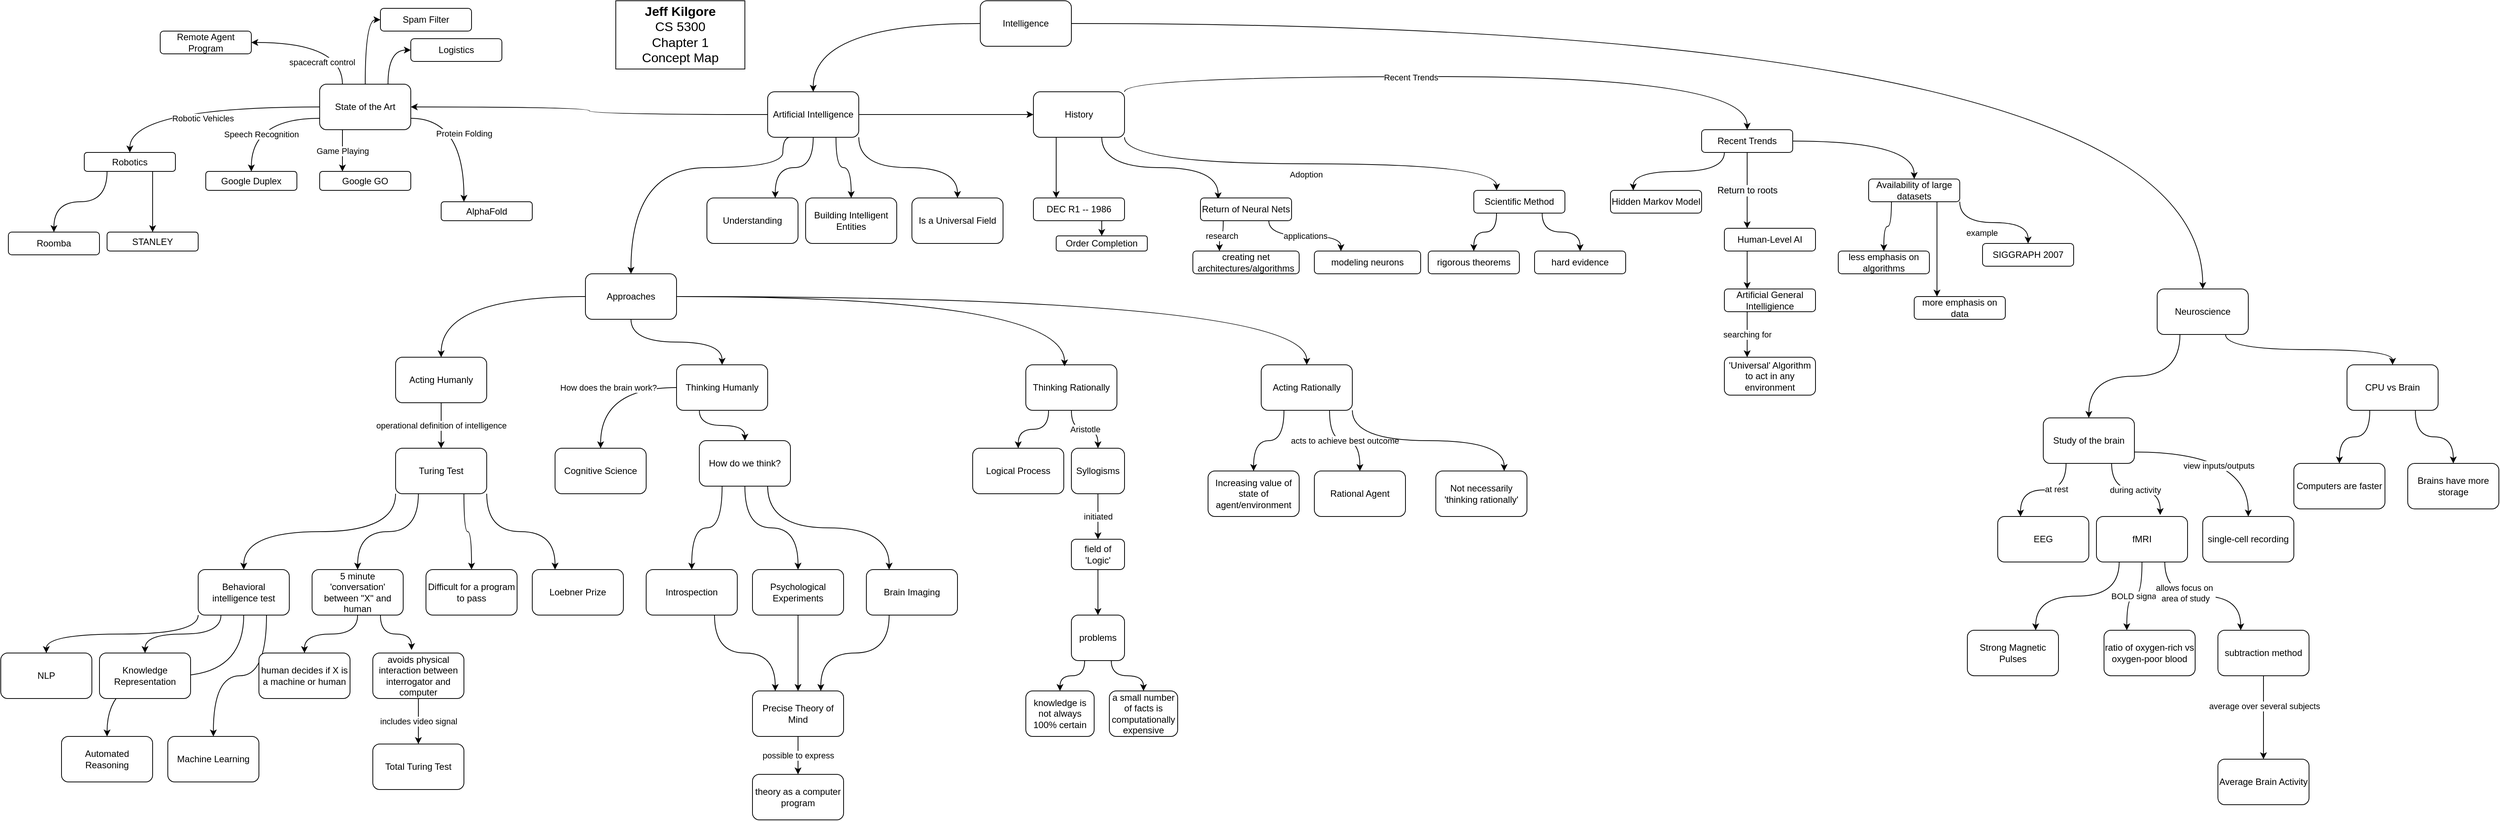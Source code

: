 <mxfile version="14.2.7" type="github">
  <diagram id="tKuWj6LFUMwr7dEklEo5" name="Page-1">
    <mxGraphModel dx="2844" dy="1524" grid="1" gridSize="10" guides="1" tooltips="1" connect="1" arrows="1" fold="1" page="1" pageScale="1" pageWidth="3400" pageHeight="1400" math="0" shadow="0">
      <root>
        <mxCell id="0" />
        <mxCell id="1" parent="0" />
        <mxCell id="IfxhD3wFMC27ophKaNrH-109" style="edgeStyle=orthogonalEdgeStyle;curved=1;rounded=0;orthogonalLoop=1;jettySize=auto;html=1;entryX=0.5;entryY=0;entryDx=0;entryDy=0;" parent="1" source="IfxhD3wFMC27ophKaNrH-1" target="IfxhD3wFMC27ophKaNrH-3" edge="1">
          <mxGeometry relative="1" as="geometry" />
        </mxCell>
        <mxCell id="IfxhD3wFMC27ophKaNrH-1" value="Intelligence" style="rounded=1;whiteSpace=wrap;html=1;" parent="1" vertex="1">
          <mxGeometry x="1300" y="20" width="120" height="60" as="geometry" />
        </mxCell>
        <mxCell id="IfxhD3wFMC27ophKaNrH-104" style="edgeStyle=orthogonalEdgeStyle;curved=1;rounded=0;orthogonalLoop=1;jettySize=auto;html=1;entryX=0.5;entryY=0;entryDx=0;entryDy=0;exitX=0.25;exitY=1;exitDx=0;exitDy=0;" parent="1" source="IfxhD3wFMC27ophKaNrH-3" target="IfxhD3wFMC27ophKaNrH-18" edge="1">
          <mxGeometry relative="1" as="geometry">
            <Array as="points">
              <mxPoint x="1040" y="240" />
              <mxPoint x="840" y="240" />
            </Array>
          </mxGeometry>
        </mxCell>
        <mxCell id="IfxhD3wFMC27ophKaNrH-105" style="edgeStyle=orthogonalEdgeStyle;curved=1;rounded=0;orthogonalLoop=1;jettySize=auto;html=1;exitX=0.5;exitY=1;exitDx=0;exitDy=0;entryX=0.75;entryY=0;entryDx=0;entryDy=0;" parent="1" source="IfxhD3wFMC27ophKaNrH-3" target="IfxhD3wFMC27ophKaNrH-4" edge="1">
          <mxGeometry relative="1" as="geometry">
            <mxPoint x="960" y="280" as="targetPoint" />
          </mxGeometry>
        </mxCell>
        <mxCell id="IfxhD3wFMC27ophKaNrH-106" style="edgeStyle=orthogonalEdgeStyle;curved=1;rounded=0;orthogonalLoop=1;jettySize=auto;html=1;exitX=0.75;exitY=1;exitDx=0;exitDy=0;" parent="1" source="IfxhD3wFMC27ophKaNrH-3" target="IfxhD3wFMC27ophKaNrH-5" edge="1">
          <mxGeometry relative="1" as="geometry" />
        </mxCell>
        <mxCell id="IfxhD3wFMC27ophKaNrH-107" style="edgeStyle=orthogonalEdgeStyle;curved=1;rounded=0;orthogonalLoop=1;jettySize=auto;html=1;exitX=1;exitY=1;exitDx=0;exitDy=0;entryX=0.5;entryY=0;entryDx=0;entryDy=0;" parent="1" source="IfxhD3wFMC27ophKaNrH-3" target="IfxhD3wFMC27ophKaNrH-6" edge="1">
          <mxGeometry relative="1" as="geometry" />
        </mxCell>
        <mxCell id="IfxhD3wFMC27ophKaNrH-111" style="edgeStyle=orthogonalEdgeStyle;curved=1;rounded=0;orthogonalLoop=1;jettySize=auto;html=1;exitX=1;exitY=0.5;exitDx=0;exitDy=0;" parent="1" source="IfxhD3wFMC27ophKaNrH-3" target="IfxhD3wFMC27ophKaNrH-110" edge="1">
          <mxGeometry relative="1" as="geometry" />
        </mxCell>
        <mxCell id="IfxhD3wFMC27ophKaNrH-162" style="edgeStyle=orthogonalEdgeStyle;curved=1;rounded=0;orthogonalLoop=1;jettySize=auto;html=1;exitX=0;exitY=0.5;exitDx=0;exitDy=0;entryX=1;entryY=0.5;entryDx=0;entryDy=0;" parent="1" source="IfxhD3wFMC27ophKaNrH-3" target="IfxhD3wFMC27ophKaNrH-153" edge="1">
          <mxGeometry relative="1" as="geometry" />
        </mxCell>
        <mxCell id="IfxhD3wFMC27ophKaNrH-3" value="Artificial Intelligence" style="rounded=1;whiteSpace=wrap;html=1;" parent="1" vertex="1">
          <mxGeometry x="1020" y="140" width="120" height="60" as="geometry" />
        </mxCell>
        <mxCell id="IfxhD3wFMC27ophKaNrH-108" style="edgeStyle=orthogonalEdgeStyle;curved=1;rounded=0;orthogonalLoop=1;jettySize=auto;html=1;exitX=1;exitY=0.5;exitDx=0;exitDy=0;entryX=0.5;entryY=0;entryDx=0;entryDy=0;" parent="1" source="IfxhD3wFMC27ophKaNrH-1" target="IfxhD3wFMC27ophKaNrH-77" edge="1">
          <mxGeometry relative="1" as="geometry" />
        </mxCell>
        <mxCell id="IfxhD3wFMC27ophKaNrH-4" value="Understanding" style="rounded=1;whiteSpace=wrap;html=1;" parent="1" vertex="1">
          <mxGeometry x="940" y="280" width="120" height="60" as="geometry" />
        </mxCell>
        <mxCell id="IfxhD3wFMC27ophKaNrH-5" value="Building Intelligent Entities" style="rounded=1;whiteSpace=wrap;html=1;" parent="1" vertex="1">
          <mxGeometry x="1070" y="280" width="120" height="60" as="geometry" />
        </mxCell>
        <mxCell id="IfxhD3wFMC27ophKaNrH-6" value="Is a Universal Field" style="rounded=1;whiteSpace=wrap;html=1;" parent="1" vertex="1">
          <mxGeometry x="1210" y="280" width="120" height="60" as="geometry" />
        </mxCell>
        <mxCell id="IfxhD3wFMC27ophKaNrH-27" style="edgeStyle=orthogonalEdgeStyle;rounded=0;orthogonalLoop=1;jettySize=auto;html=1;entryX=0.5;entryY=0;entryDx=0;entryDy=0;curved=1;exitX=0;exitY=1;exitDx=0;exitDy=0;" parent="1" source="IfxhD3wFMC27ophKaNrH-7" target="IfxhD3wFMC27ophKaNrH-26" edge="1">
          <mxGeometry relative="1" as="geometry" />
        </mxCell>
        <mxCell id="IfxhD3wFMC27ophKaNrH-29" style="edgeStyle=orthogonalEdgeStyle;curved=1;rounded=0;orthogonalLoop=1;jettySize=auto;html=1;exitX=0.25;exitY=1;exitDx=0;exitDy=0;entryX=0.5;entryY=0;entryDx=0;entryDy=0;" parent="1" source="IfxhD3wFMC27ophKaNrH-7" target="IfxhD3wFMC27ophKaNrH-28" edge="1">
          <mxGeometry relative="1" as="geometry" />
        </mxCell>
        <mxCell id="IfxhD3wFMC27ophKaNrH-33" style="edgeStyle=orthogonalEdgeStyle;curved=1;rounded=0;orthogonalLoop=1;jettySize=auto;html=1;exitX=0.75;exitY=1;exitDx=0;exitDy=0;" parent="1" source="IfxhD3wFMC27ophKaNrH-7" target="IfxhD3wFMC27ophKaNrH-32" edge="1">
          <mxGeometry relative="1" as="geometry" />
        </mxCell>
        <mxCell id="IfxhD3wFMC27ophKaNrH-35" style="edgeStyle=orthogonalEdgeStyle;curved=1;rounded=0;orthogonalLoop=1;jettySize=auto;html=1;exitX=1;exitY=1;exitDx=0;exitDy=0;entryX=0.25;entryY=0;entryDx=0;entryDy=0;" parent="1" source="IfxhD3wFMC27ophKaNrH-7" target="IfxhD3wFMC27ophKaNrH-34" edge="1">
          <mxGeometry relative="1" as="geometry" />
        </mxCell>
        <mxCell id="IfxhD3wFMC27ophKaNrH-7" value="Turing Test" style="rounded=1;whiteSpace=wrap;html=1;" parent="1" vertex="1">
          <mxGeometry x="530" y="610" width="120" height="60" as="geometry" />
        </mxCell>
        <mxCell id="IfxhD3wFMC27ophKaNrH-9" value="operational definition of intelligence" style="edgeStyle=orthogonalEdgeStyle;rounded=0;orthogonalLoop=1;jettySize=auto;html=1;entryX=0.5;entryY=0;entryDx=0;entryDy=0;curved=1;" parent="1" source="IfxhD3wFMC27ophKaNrH-8" target="IfxhD3wFMC27ophKaNrH-7" edge="1">
          <mxGeometry relative="1" as="geometry" />
        </mxCell>
        <mxCell id="IfxhD3wFMC27ophKaNrH-8" value="Acting Humanly" style="rounded=1;whiteSpace=wrap;html=1;" parent="1" vertex="1">
          <mxGeometry x="530" y="490" width="120" height="60" as="geometry" />
        </mxCell>
        <mxCell id="IfxhD3wFMC27ophKaNrH-12" value="How does the brain work?" style="edgeStyle=orthogonalEdgeStyle;rounded=0;orthogonalLoop=1;jettySize=auto;html=1;curved=1;" parent="1" source="IfxhD3wFMC27ophKaNrH-10" target="IfxhD3wFMC27ophKaNrH-11" edge="1">
          <mxGeometry relative="1" as="geometry" />
        </mxCell>
        <mxCell id="IfxhD3wFMC27ophKaNrH-51" style="edgeStyle=orthogonalEdgeStyle;curved=1;rounded=0;orthogonalLoop=1;jettySize=auto;html=1;exitX=0.25;exitY=1;exitDx=0;exitDy=0;" parent="1" source="IfxhD3wFMC27ophKaNrH-10" target="IfxhD3wFMC27ophKaNrH-52" edge="1">
          <mxGeometry relative="1" as="geometry" />
        </mxCell>
        <mxCell id="IfxhD3wFMC27ophKaNrH-10" value="Thinking Humanly" style="rounded=1;whiteSpace=wrap;html=1;" parent="1" vertex="1">
          <mxGeometry x="900" y="500" width="120" height="60" as="geometry" />
        </mxCell>
        <mxCell id="IfxhD3wFMC27ophKaNrH-11" value="Cognitive Science" style="rounded=1;whiteSpace=wrap;html=1;" parent="1" vertex="1">
          <mxGeometry x="740" y="610" width="120" height="60" as="geometry" />
        </mxCell>
        <mxCell id="IfxhD3wFMC27ophKaNrH-17" style="edgeStyle=orthogonalEdgeStyle;rounded=0;orthogonalLoop=1;jettySize=auto;html=1;exitX=0.25;exitY=1;exitDx=0;exitDy=0;entryX=0.5;entryY=0;entryDx=0;entryDy=0;curved=1;" parent="1" source="IfxhD3wFMC27ophKaNrH-15" target="IfxhD3wFMC27ophKaNrH-16" edge="1">
          <mxGeometry relative="1" as="geometry" />
        </mxCell>
        <mxCell id="IfxhD3wFMC27ophKaNrH-63" value="Aristotle" style="edgeStyle=orthogonalEdgeStyle;curved=1;rounded=0;orthogonalLoop=1;jettySize=auto;html=1;exitX=0.5;exitY=1;exitDx=0;exitDy=0;entryX=0.5;entryY=0;entryDx=0;entryDy=0;" parent="1" source="IfxhD3wFMC27ophKaNrH-15" target="IfxhD3wFMC27ophKaNrH-62" edge="1">
          <mxGeometry relative="1" as="geometry" />
        </mxCell>
        <mxCell id="IfxhD3wFMC27ophKaNrH-15" value="Thinking Rationally" style="rounded=1;whiteSpace=wrap;html=1;" parent="1" vertex="1">
          <mxGeometry x="1360" y="500" width="120" height="60" as="geometry" />
        </mxCell>
        <mxCell id="IfxhD3wFMC27ophKaNrH-16" value="Logical Process" style="rounded=1;whiteSpace=wrap;html=1;" parent="1" vertex="1">
          <mxGeometry x="1290" y="610" width="120" height="60" as="geometry" />
        </mxCell>
        <mxCell id="IfxhD3wFMC27ophKaNrH-20" style="edgeStyle=orthogonalEdgeStyle;rounded=0;orthogonalLoop=1;jettySize=auto;html=1;entryX=0.5;entryY=0;entryDx=0;entryDy=0;curved=1;" parent="1" source="IfxhD3wFMC27ophKaNrH-18" target="IfxhD3wFMC27ophKaNrH-8" edge="1">
          <mxGeometry relative="1" as="geometry" />
        </mxCell>
        <mxCell id="IfxhD3wFMC27ophKaNrH-21" style="edgeStyle=orthogonalEdgeStyle;rounded=0;orthogonalLoop=1;jettySize=auto;html=1;entryX=0.5;entryY=0;entryDx=0;entryDy=0;curved=1;" parent="1" source="IfxhD3wFMC27ophKaNrH-18" target="IfxhD3wFMC27ophKaNrH-10" edge="1">
          <mxGeometry relative="1" as="geometry" />
        </mxCell>
        <mxCell id="IfxhD3wFMC27ophKaNrH-22" style="edgeStyle=orthogonalEdgeStyle;rounded=0;orthogonalLoop=1;jettySize=auto;html=1;entryX=0.425;entryY=0.033;entryDx=0;entryDy=0;entryPerimeter=0;curved=1;" parent="1" source="IfxhD3wFMC27ophKaNrH-18" target="IfxhD3wFMC27ophKaNrH-15" edge="1">
          <mxGeometry relative="1" as="geometry" />
        </mxCell>
        <mxCell id="IfxhD3wFMC27ophKaNrH-23" style="edgeStyle=orthogonalEdgeStyle;rounded=0;orthogonalLoop=1;jettySize=auto;html=1;entryX=0.5;entryY=0;entryDx=0;entryDy=0;curved=1;" parent="1" source="IfxhD3wFMC27ophKaNrH-18" target="IfxhD3wFMC27ophKaNrH-19" edge="1">
          <mxGeometry relative="1" as="geometry" />
        </mxCell>
        <mxCell id="IfxhD3wFMC27ophKaNrH-18" value="Approaches" style="rounded=1;whiteSpace=wrap;html=1;" parent="1" vertex="1">
          <mxGeometry x="780" y="380" width="120" height="60" as="geometry" />
        </mxCell>
        <mxCell id="IfxhD3wFMC27ophKaNrH-25" style="edgeStyle=orthogonalEdgeStyle;rounded=0;orthogonalLoop=1;jettySize=auto;html=1;curved=1;exitX=0.25;exitY=1;exitDx=0;exitDy=0;" parent="1" source="IfxhD3wFMC27ophKaNrH-19" target="IfxhD3wFMC27ophKaNrH-24" edge="1">
          <mxGeometry relative="1" as="geometry" />
        </mxCell>
        <mxCell id="IfxhD3wFMC27ophKaNrH-74" value="acts to achieve best outcome" style="edgeStyle=orthogonalEdgeStyle;curved=1;rounded=0;orthogonalLoop=1;jettySize=auto;html=1;exitX=0.75;exitY=1;exitDx=0;exitDy=0;entryX=0.5;entryY=0;entryDx=0;entryDy=0;" parent="1" source="IfxhD3wFMC27ophKaNrH-19" target="IfxhD3wFMC27ophKaNrH-73" edge="1">
          <mxGeometry relative="1" as="geometry" />
        </mxCell>
        <mxCell id="IfxhD3wFMC27ophKaNrH-76" style="edgeStyle=orthogonalEdgeStyle;curved=1;rounded=0;orthogonalLoop=1;jettySize=auto;html=1;exitX=1;exitY=1;exitDx=0;exitDy=0;entryX=0.75;entryY=0;entryDx=0;entryDy=0;" parent="1" source="IfxhD3wFMC27ophKaNrH-19" target="IfxhD3wFMC27ophKaNrH-75" edge="1">
          <mxGeometry relative="1" as="geometry" />
        </mxCell>
        <mxCell id="IfxhD3wFMC27ophKaNrH-19" value="Acting Rationally" style="rounded=1;whiteSpace=wrap;html=1;" parent="1" vertex="1">
          <mxGeometry x="1670" y="500" width="120" height="60" as="geometry" />
        </mxCell>
        <mxCell id="IfxhD3wFMC27ophKaNrH-24" value="Increasing value of state of agent/environment" style="rounded=1;whiteSpace=wrap;html=1;" parent="1" vertex="1">
          <mxGeometry x="1600" y="640" width="120" height="60" as="geometry" />
        </mxCell>
        <mxCell id="IfxhD3wFMC27ophKaNrH-44" style="edgeStyle=orthogonalEdgeStyle;curved=1;rounded=0;orthogonalLoop=1;jettySize=auto;html=1;exitX=0;exitY=1;exitDx=0;exitDy=0;entryX=0.5;entryY=0;entryDx=0;entryDy=0;" parent="1" source="IfxhD3wFMC27ophKaNrH-26" target="IfxhD3wFMC27ophKaNrH-40" edge="1">
          <mxGeometry relative="1" as="geometry" />
        </mxCell>
        <mxCell id="IfxhD3wFMC27ophKaNrH-45" style="edgeStyle=orthogonalEdgeStyle;curved=1;rounded=0;orthogonalLoop=1;jettySize=auto;html=1;exitX=0.25;exitY=1;exitDx=0;exitDy=0;entryX=0.5;entryY=0;entryDx=0;entryDy=0;" parent="1" source="IfxhD3wFMC27ophKaNrH-26" target="IfxhD3wFMC27ophKaNrH-41" edge="1">
          <mxGeometry relative="1" as="geometry" />
        </mxCell>
        <mxCell id="IfxhD3wFMC27ophKaNrH-46" style="edgeStyle=orthogonalEdgeStyle;curved=1;rounded=0;orthogonalLoop=1;jettySize=auto;html=1;exitX=0.5;exitY=1;exitDx=0;exitDy=0;" parent="1" source="IfxhD3wFMC27ophKaNrH-26" target="IfxhD3wFMC27ophKaNrH-42" edge="1">
          <mxGeometry relative="1" as="geometry" />
        </mxCell>
        <mxCell id="IfxhD3wFMC27ophKaNrH-47" style="edgeStyle=orthogonalEdgeStyle;curved=1;rounded=0;orthogonalLoop=1;jettySize=auto;html=1;exitX=0.75;exitY=1;exitDx=0;exitDy=0;entryX=0.5;entryY=0;entryDx=0;entryDy=0;" parent="1" source="IfxhD3wFMC27ophKaNrH-26" target="IfxhD3wFMC27ophKaNrH-43" edge="1">
          <mxGeometry relative="1" as="geometry" />
        </mxCell>
        <mxCell id="IfxhD3wFMC27ophKaNrH-26" value="Behavioral intelligence test" style="rounded=1;whiteSpace=wrap;html=1;" parent="1" vertex="1">
          <mxGeometry x="270" y="770" width="120" height="60" as="geometry" />
        </mxCell>
        <mxCell id="IfxhD3wFMC27ophKaNrH-31" style="edgeStyle=orthogonalEdgeStyle;curved=1;rounded=0;orthogonalLoop=1;jettySize=auto;html=1;entryX=0.5;entryY=0;entryDx=0;entryDy=0;" parent="1" source="IfxhD3wFMC27ophKaNrH-28" target="IfxhD3wFMC27ophKaNrH-30" edge="1">
          <mxGeometry relative="1" as="geometry" />
        </mxCell>
        <mxCell id="IfxhD3wFMC27ophKaNrH-37" style="edgeStyle=orthogonalEdgeStyle;curved=1;rounded=0;orthogonalLoop=1;jettySize=auto;html=1;exitX=0.75;exitY=1;exitDx=0;exitDy=0;entryX=0.425;entryY=-0.067;entryDx=0;entryDy=0;entryPerimeter=0;" parent="1" source="IfxhD3wFMC27ophKaNrH-28" target="IfxhD3wFMC27ophKaNrH-36" edge="1">
          <mxGeometry relative="1" as="geometry" />
        </mxCell>
        <mxCell id="IfxhD3wFMC27ophKaNrH-28" value="5 minute &#39;conversation&#39; between &quot;X&quot; and human" style="rounded=1;whiteSpace=wrap;html=1;" parent="1" vertex="1">
          <mxGeometry x="420" y="770" width="120" height="60" as="geometry" />
        </mxCell>
        <mxCell id="IfxhD3wFMC27ophKaNrH-30" value="human decides if X is a machine or human" style="rounded=1;whiteSpace=wrap;html=1;" parent="1" vertex="1">
          <mxGeometry x="350" y="880" width="120" height="60" as="geometry" />
        </mxCell>
        <mxCell id="IfxhD3wFMC27ophKaNrH-32" value="Difficult for a program to pass" style="rounded=1;whiteSpace=wrap;html=1;" parent="1" vertex="1">
          <mxGeometry x="570" y="770" width="120" height="60" as="geometry" />
        </mxCell>
        <mxCell id="IfxhD3wFMC27ophKaNrH-34" value="Loebner Prize" style="rounded=1;whiteSpace=wrap;html=1;" parent="1" vertex="1">
          <mxGeometry x="710" y="770" width="120" height="60" as="geometry" />
        </mxCell>
        <mxCell id="IfxhD3wFMC27ophKaNrH-39" value="includes video signal" style="edgeStyle=orthogonalEdgeStyle;curved=1;rounded=0;orthogonalLoop=1;jettySize=auto;html=1;" parent="1" source="IfxhD3wFMC27ophKaNrH-36" target="IfxhD3wFMC27ophKaNrH-38" edge="1">
          <mxGeometry relative="1" as="geometry" />
        </mxCell>
        <mxCell id="IfxhD3wFMC27ophKaNrH-36" value="avoids physical interaction between interrogator and computer" style="rounded=1;whiteSpace=wrap;html=1;" parent="1" vertex="1">
          <mxGeometry x="500" y="880" width="120" height="60" as="geometry" />
        </mxCell>
        <mxCell id="IfxhD3wFMC27ophKaNrH-38" value="Total Turing Test" style="rounded=1;whiteSpace=wrap;html=1;" parent="1" vertex="1">
          <mxGeometry x="500" y="1000" width="120" height="60" as="geometry" />
        </mxCell>
        <mxCell id="IfxhD3wFMC27ophKaNrH-40" value="NLP" style="rounded=1;whiteSpace=wrap;html=1;" parent="1" vertex="1">
          <mxGeometry x="10" y="880" width="120" height="60" as="geometry" />
        </mxCell>
        <mxCell id="IfxhD3wFMC27ophKaNrH-41" value="Knowledge Representation" style="rounded=1;whiteSpace=wrap;html=1;" parent="1" vertex="1">
          <mxGeometry x="140" y="880" width="120" height="60" as="geometry" />
        </mxCell>
        <mxCell id="IfxhD3wFMC27ophKaNrH-42" value="Automated Reasoning" style="rounded=1;whiteSpace=wrap;html=1;" parent="1" vertex="1">
          <mxGeometry x="90" y="990" width="120" height="60" as="geometry" />
        </mxCell>
        <mxCell id="IfxhD3wFMC27ophKaNrH-43" value="Machine Learning" style="rounded=1;whiteSpace=wrap;html=1;" parent="1" vertex="1">
          <mxGeometry x="230" y="990" width="120" height="60" as="geometry" />
        </mxCell>
        <mxCell id="IfxhD3wFMC27ophKaNrH-57" style="edgeStyle=orthogonalEdgeStyle;curved=1;rounded=0;orthogonalLoop=1;jettySize=auto;html=1;exitX=0.75;exitY=1;exitDx=0;exitDy=0;entryX=0.25;entryY=0;entryDx=0;entryDy=0;" parent="1" source="IfxhD3wFMC27ophKaNrH-48" target="IfxhD3wFMC27ophKaNrH-56" edge="1">
          <mxGeometry relative="1" as="geometry" />
        </mxCell>
        <mxCell id="IfxhD3wFMC27ophKaNrH-48" value="Introspection" style="rounded=1;whiteSpace=wrap;html=1;" parent="1" vertex="1">
          <mxGeometry x="860" y="770" width="120" height="60" as="geometry" />
        </mxCell>
        <mxCell id="IfxhD3wFMC27ophKaNrH-58" style="edgeStyle=orthogonalEdgeStyle;curved=1;rounded=0;orthogonalLoop=1;jettySize=auto;html=1;entryX=0.5;entryY=0;entryDx=0;entryDy=0;" parent="1" source="IfxhD3wFMC27ophKaNrH-49" target="IfxhD3wFMC27ophKaNrH-56" edge="1">
          <mxGeometry relative="1" as="geometry" />
        </mxCell>
        <mxCell id="IfxhD3wFMC27ophKaNrH-49" value="Psychological Experiments" style="rounded=1;whiteSpace=wrap;html=1;" parent="1" vertex="1">
          <mxGeometry x="1000" y="770" width="120" height="60" as="geometry" />
        </mxCell>
        <mxCell id="IfxhD3wFMC27ophKaNrH-59" style="edgeStyle=orthogonalEdgeStyle;curved=1;rounded=0;orthogonalLoop=1;jettySize=auto;html=1;exitX=0.25;exitY=1;exitDx=0;exitDy=0;entryX=0.75;entryY=0;entryDx=0;entryDy=0;" parent="1" source="IfxhD3wFMC27ophKaNrH-50" target="IfxhD3wFMC27ophKaNrH-56" edge="1">
          <mxGeometry relative="1" as="geometry" />
        </mxCell>
        <mxCell id="IfxhD3wFMC27ophKaNrH-50" value="Brain Imaging" style="rounded=1;whiteSpace=wrap;html=1;" parent="1" vertex="1">
          <mxGeometry x="1150" y="770" width="120" height="60" as="geometry" />
        </mxCell>
        <mxCell id="IfxhD3wFMC27ophKaNrH-53" style="edgeStyle=orthogonalEdgeStyle;curved=1;rounded=0;orthogonalLoop=1;jettySize=auto;html=1;exitX=0.25;exitY=1;exitDx=0;exitDy=0;" parent="1" source="IfxhD3wFMC27ophKaNrH-52" target="IfxhD3wFMC27ophKaNrH-48" edge="1">
          <mxGeometry relative="1" as="geometry" />
        </mxCell>
        <mxCell id="IfxhD3wFMC27ophKaNrH-54" style="edgeStyle=orthogonalEdgeStyle;curved=1;rounded=0;orthogonalLoop=1;jettySize=auto;html=1;" parent="1" source="IfxhD3wFMC27ophKaNrH-52" target="IfxhD3wFMC27ophKaNrH-49" edge="1">
          <mxGeometry relative="1" as="geometry" />
        </mxCell>
        <mxCell id="IfxhD3wFMC27ophKaNrH-55" style="edgeStyle=orthogonalEdgeStyle;curved=1;rounded=0;orthogonalLoop=1;jettySize=auto;html=1;exitX=0.75;exitY=1;exitDx=0;exitDy=0;entryX=0.25;entryY=0;entryDx=0;entryDy=0;" parent="1" source="IfxhD3wFMC27ophKaNrH-52" target="IfxhD3wFMC27ophKaNrH-50" edge="1">
          <mxGeometry relative="1" as="geometry" />
        </mxCell>
        <mxCell id="IfxhD3wFMC27ophKaNrH-52" value="How do we think?" style="rounded=1;whiteSpace=wrap;html=1;" parent="1" vertex="1">
          <mxGeometry x="930" y="600" width="120" height="60" as="geometry" />
        </mxCell>
        <mxCell id="IfxhD3wFMC27ophKaNrH-61" value="possible to express" style="edgeStyle=orthogonalEdgeStyle;curved=1;rounded=0;orthogonalLoop=1;jettySize=auto;html=1;entryX=0.5;entryY=0;entryDx=0;entryDy=0;" parent="1" source="IfxhD3wFMC27ophKaNrH-56" target="IfxhD3wFMC27ophKaNrH-60" edge="1">
          <mxGeometry relative="1" as="geometry" />
        </mxCell>
        <mxCell id="IfxhD3wFMC27ophKaNrH-56" value="Precise Theory of Mind" style="rounded=1;whiteSpace=wrap;html=1;" parent="1" vertex="1">
          <mxGeometry x="1000" y="930" width="120" height="60" as="geometry" />
        </mxCell>
        <mxCell id="IfxhD3wFMC27ophKaNrH-60" value="theory as a computer program" style="rounded=1;whiteSpace=wrap;html=1;" parent="1" vertex="1">
          <mxGeometry x="1000" y="1040" width="120" height="60" as="geometry" />
        </mxCell>
        <mxCell id="IfxhD3wFMC27ophKaNrH-65" value="initiated" style="edgeStyle=orthogonalEdgeStyle;curved=1;rounded=0;orthogonalLoop=1;jettySize=auto;html=1;exitX=0.5;exitY=1;exitDx=0;exitDy=0;entryX=0.5;entryY=0;entryDx=0;entryDy=0;" parent="1" source="IfxhD3wFMC27ophKaNrH-62" target="IfxhD3wFMC27ophKaNrH-64" edge="1">
          <mxGeometry relative="1" as="geometry" />
        </mxCell>
        <mxCell id="IfxhD3wFMC27ophKaNrH-62" value="Syllogisms" style="rounded=1;whiteSpace=wrap;html=1;" parent="1" vertex="1">
          <mxGeometry x="1420" y="610" width="70" height="60" as="geometry" />
        </mxCell>
        <mxCell id="IfxhD3wFMC27ophKaNrH-71" style="edgeStyle=orthogonalEdgeStyle;curved=1;rounded=0;orthogonalLoop=1;jettySize=auto;html=1;entryX=0.5;entryY=0;entryDx=0;entryDy=0;" parent="1" source="IfxhD3wFMC27ophKaNrH-64" target="IfxhD3wFMC27ophKaNrH-66" edge="1">
          <mxGeometry relative="1" as="geometry" />
        </mxCell>
        <mxCell id="IfxhD3wFMC27ophKaNrH-64" value="field of &#39;Logic&#39;" style="rounded=1;whiteSpace=wrap;html=1;" parent="1" vertex="1">
          <mxGeometry x="1420" y="730" width="70" height="40" as="geometry" />
        </mxCell>
        <mxCell id="IfxhD3wFMC27ophKaNrH-69" style="edgeStyle=orthogonalEdgeStyle;curved=1;rounded=0;orthogonalLoop=1;jettySize=auto;html=1;exitX=0.25;exitY=1;exitDx=0;exitDy=0;entryX=0.5;entryY=0;entryDx=0;entryDy=0;" parent="1" source="IfxhD3wFMC27ophKaNrH-66" target="IfxhD3wFMC27ophKaNrH-67" edge="1">
          <mxGeometry relative="1" as="geometry" />
        </mxCell>
        <mxCell id="IfxhD3wFMC27ophKaNrH-70" style="edgeStyle=orthogonalEdgeStyle;curved=1;rounded=0;orthogonalLoop=1;jettySize=auto;html=1;exitX=0.75;exitY=1;exitDx=0;exitDy=0;entryX=0.5;entryY=0;entryDx=0;entryDy=0;" parent="1" source="IfxhD3wFMC27ophKaNrH-66" target="IfxhD3wFMC27ophKaNrH-68" edge="1">
          <mxGeometry relative="1" as="geometry" />
        </mxCell>
        <mxCell id="IfxhD3wFMC27ophKaNrH-66" value="problems" style="rounded=1;whiteSpace=wrap;html=1;" parent="1" vertex="1">
          <mxGeometry x="1420" y="830" width="70" height="60" as="geometry" />
        </mxCell>
        <mxCell id="IfxhD3wFMC27ophKaNrH-67" value="knowledge is not always 100% certain" style="rounded=1;whiteSpace=wrap;html=1;" parent="1" vertex="1">
          <mxGeometry x="1360" y="930" width="90" height="60" as="geometry" />
        </mxCell>
        <mxCell id="IfxhD3wFMC27ophKaNrH-68" value="a small number of facts is computationally expensive" style="rounded=1;whiteSpace=wrap;html=1;" parent="1" vertex="1">
          <mxGeometry x="1470" y="930" width="90" height="60" as="geometry" />
        </mxCell>
        <mxCell id="IfxhD3wFMC27ophKaNrH-73" value="Rational Agent" style="rounded=1;whiteSpace=wrap;html=1;" parent="1" vertex="1">
          <mxGeometry x="1740" y="640" width="120" height="60" as="geometry" />
        </mxCell>
        <mxCell id="IfxhD3wFMC27ophKaNrH-75" value="Not necessarily &#39;thinking rationally&#39;" style="rounded=1;whiteSpace=wrap;html=1;" parent="1" vertex="1">
          <mxGeometry x="1900" y="640" width="120" height="60" as="geometry" />
        </mxCell>
        <mxCell id="IfxhD3wFMC27ophKaNrH-79" style="edgeStyle=orthogonalEdgeStyle;curved=1;rounded=0;orthogonalLoop=1;jettySize=auto;html=1;exitX=0.25;exitY=1;exitDx=0;exitDy=0;" parent="1" source="IfxhD3wFMC27ophKaNrH-77" target="IfxhD3wFMC27ophKaNrH-78" edge="1">
          <mxGeometry relative="1" as="geometry" />
        </mxCell>
        <mxCell id="IfxhD3wFMC27ophKaNrH-99" style="edgeStyle=orthogonalEdgeStyle;curved=1;rounded=0;orthogonalLoop=1;jettySize=auto;html=1;exitX=0.75;exitY=1;exitDx=0;exitDy=0;entryX=0.5;entryY=0;entryDx=0;entryDy=0;" parent="1" source="IfxhD3wFMC27ophKaNrH-77" target="IfxhD3wFMC27ophKaNrH-101" edge="1">
          <mxGeometry relative="1" as="geometry" />
        </mxCell>
        <mxCell id="IfxhD3wFMC27ophKaNrH-77" value="Neuroscience" style="rounded=1;whiteSpace=wrap;html=1;" parent="1" vertex="1">
          <mxGeometry x="2850" y="400" width="120" height="60" as="geometry" />
        </mxCell>
        <mxCell id="IfxhD3wFMC27ophKaNrH-82" style="edgeStyle=orthogonalEdgeStyle;curved=1;rounded=0;orthogonalLoop=1;jettySize=auto;html=1;exitX=0.25;exitY=1;exitDx=0;exitDy=0;entryX=0.25;entryY=0;entryDx=0;entryDy=0;" parent="1" source="IfxhD3wFMC27ophKaNrH-78" target="IfxhD3wFMC27ophKaNrH-80" edge="1">
          <mxGeometry relative="1" as="geometry" />
        </mxCell>
        <mxCell id="IfxhD3wFMC27ophKaNrH-84" value="at rest" style="edgeLabel;html=1;align=center;verticalAlign=middle;resizable=0;points=[];" parent="IfxhD3wFMC27ophKaNrH-82" vertex="1" connectable="0">
          <mxGeometry x="-0.262" y="-1" relative="1" as="geometry">
            <mxPoint as="offset" />
          </mxGeometry>
        </mxCell>
        <mxCell id="IfxhD3wFMC27ophKaNrH-83" value="during activity" style="edgeStyle=orthogonalEdgeStyle;curved=1;rounded=0;orthogonalLoop=1;jettySize=auto;html=1;exitX=0.75;exitY=1;exitDx=0;exitDy=0;entryX=0.7;entryY=-0.033;entryDx=0;entryDy=0;entryPerimeter=0;" parent="1" source="IfxhD3wFMC27ophKaNrH-78" target="IfxhD3wFMC27ophKaNrH-81" edge="1">
          <mxGeometry relative="1" as="geometry" />
        </mxCell>
        <mxCell id="IfxhD3wFMC27ophKaNrH-86" style="edgeStyle=orthogonalEdgeStyle;curved=1;rounded=0;orthogonalLoop=1;jettySize=auto;html=1;exitX=1;exitY=0.75;exitDx=0;exitDy=0;entryX=0.5;entryY=0;entryDx=0;entryDy=0;" parent="1" source="IfxhD3wFMC27ophKaNrH-78" target="IfxhD3wFMC27ophKaNrH-85" edge="1">
          <mxGeometry relative="1" as="geometry" />
        </mxCell>
        <mxCell id="IfxhD3wFMC27ophKaNrH-87" value="view inputs/outputs" style="edgeLabel;html=1;align=center;verticalAlign=middle;resizable=0;points=[];" parent="IfxhD3wFMC27ophKaNrH-86" vertex="1" connectable="0">
          <mxGeometry x="-0.055" y="-18" relative="1" as="geometry">
            <mxPoint as="offset" />
          </mxGeometry>
        </mxCell>
        <mxCell id="IfxhD3wFMC27ophKaNrH-78" value="Study of the brain" style="rounded=1;whiteSpace=wrap;html=1;" parent="1" vertex="1">
          <mxGeometry x="2700" y="570" width="120" height="60" as="geometry" />
        </mxCell>
        <mxCell id="IfxhD3wFMC27ophKaNrH-80" value="EEG" style="rounded=1;whiteSpace=wrap;html=1;" parent="1" vertex="1">
          <mxGeometry x="2640" y="700" width="120" height="60" as="geometry" />
        </mxCell>
        <mxCell id="IfxhD3wFMC27ophKaNrH-90" style="edgeStyle=orthogonalEdgeStyle;curved=1;rounded=0;orthogonalLoop=1;jettySize=auto;html=1;exitX=0.25;exitY=1;exitDx=0;exitDy=0;entryX=0.75;entryY=0;entryDx=0;entryDy=0;" parent="1" source="IfxhD3wFMC27ophKaNrH-81" target="IfxhD3wFMC27ophKaNrH-88" edge="1">
          <mxGeometry relative="1" as="geometry" />
        </mxCell>
        <mxCell id="IfxhD3wFMC27ophKaNrH-91" value="BOLD signal" style="edgeStyle=orthogonalEdgeStyle;curved=1;rounded=0;orthogonalLoop=1;jettySize=auto;html=1;exitX=0.5;exitY=1;exitDx=0;exitDy=0;entryX=0.25;entryY=0;entryDx=0;entryDy=0;" parent="1" source="IfxhD3wFMC27ophKaNrH-81" target="IfxhD3wFMC27ophKaNrH-89" edge="1">
          <mxGeometry relative="1" as="geometry" />
        </mxCell>
        <mxCell id="IfxhD3wFMC27ophKaNrH-93" style="edgeStyle=orthogonalEdgeStyle;curved=1;rounded=0;orthogonalLoop=1;jettySize=auto;html=1;exitX=0.75;exitY=1;exitDx=0;exitDy=0;entryX=0.25;entryY=0;entryDx=0;entryDy=0;" parent="1" source="IfxhD3wFMC27ophKaNrH-81" target="IfxhD3wFMC27ophKaNrH-92" edge="1">
          <mxGeometry relative="1" as="geometry" />
        </mxCell>
        <mxCell id="IfxhD3wFMC27ophKaNrH-94" value="allows focus on&amp;nbsp;&lt;br&gt;area of study" style="edgeLabel;html=1;align=center;verticalAlign=middle;resizable=0;points=[];" parent="IfxhD3wFMC27ophKaNrH-93" vertex="1" connectable="0">
          <mxGeometry x="-0.242" y="4" relative="1" as="geometry">
            <mxPoint as="offset" />
          </mxGeometry>
        </mxCell>
        <mxCell id="IfxhD3wFMC27ophKaNrH-81" value="fMRI" style="rounded=1;whiteSpace=wrap;html=1;" parent="1" vertex="1">
          <mxGeometry x="2770" y="700" width="120" height="60" as="geometry" />
        </mxCell>
        <mxCell id="IfxhD3wFMC27ophKaNrH-85" value="single-cell recording" style="rounded=1;whiteSpace=wrap;html=1;" parent="1" vertex="1">
          <mxGeometry x="2910" y="700" width="120" height="60" as="geometry" />
        </mxCell>
        <mxCell id="IfxhD3wFMC27ophKaNrH-88" value="Strong Magnetic Pulses" style="rounded=1;whiteSpace=wrap;html=1;" parent="1" vertex="1">
          <mxGeometry x="2600" y="850" width="120" height="60" as="geometry" />
        </mxCell>
        <mxCell id="IfxhD3wFMC27ophKaNrH-89" value="ratio of oxygen-rich vs oxygen-poor blood" style="rounded=1;whiteSpace=wrap;html=1;" parent="1" vertex="1">
          <mxGeometry x="2780" y="850" width="120" height="60" as="geometry" />
        </mxCell>
        <mxCell id="IfxhD3wFMC27ophKaNrH-96" style="edgeStyle=orthogonalEdgeStyle;curved=1;rounded=0;orthogonalLoop=1;jettySize=auto;html=1;exitX=0.5;exitY=1;exitDx=0;exitDy=0;entryX=0.5;entryY=0;entryDx=0;entryDy=0;" parent="1" source="IfxhD3wFMC27ophKaNrH-92" target="IfxhD3wFMC27ophKaNrH-95" edge="1">
          <mxGeometry relative="1" as="geometry" />
        </mxCell>
        <mxCell id="IfxhD3wFMC27ophKaNrH-97" value="average over several subjects" style="edgeLabel;html=1;align=center;verticalAlign=middle;resizable=0;points=[];" parent="IfxhD3wFMC27ophKaNrH-96" vertex="1" connectable="0">
          <mxGeometry x="-0.273" y="1" relative="1" as="geometry">
            <mxPoint as="offset" />
          </mxGeometry>
        </mxCell>
        <mxCell id="IfxhD3wFMC27ophKaNrH-92" value="subtraction method" style="rounded=1;whiteSpace=wrap;html=1;" parent="1" vertex="1">
          <mxGeometry x="2930" y="850" width="120" height="60" as="geometry" />
        </mxCell>
        <mxCell id="IfxhD3wFMC27ophKaNrH-95" value="Average Brain Activity" style="rounded=1;whiteSpace=wrap;html=1;" parent="1" vertex="1">
          <mxGeometry x="2930" y="1020" width="120" height="60" as="geometry" />
        </mxCell>
        <mxCell id="IfxhD3wFMC27ophKaNrH-98" value="Computers are faster" style="rounded=1;whiteSpace=wrap;html=1;" parent="1" vertex="1">
          <mxGeometry x="3030" y="630" width="120" height="60" as="geometry" />
        </mxCell>
        <mxCell id="IfxhD3wFMC27ophKaNrH-100" value="Brains have more storage" style="rounded=1;whiteSpace=wrap;html=1;" parent="1" vertex="1">
          <mxGeometry x="3180" y="630" width="120" height="60" as="geometry" />
        </mxCell>
        <mxCell id="IfxhD3wFMC27ophKaNrH-102" style="edgeStyle=orthogonalEdgeStyle;curved=1;rounded=0;orthogonalLoop=1;jettySize=auto;html=1;exitX=0.25;exitY=1;exitDx=0;exitDy=0;entryX=0.5;entryY=0;entryDx=0;entryDy=0;" parent="1" source="IfxhD3wFMC27ophKaNrH-101" target="IfxhD3wFMC27ophKaNrH-98" edge="1">
          <mxGeometry relative="1" as="geometry" />
        </mxCell>
        <mxCell id="IfxhD3wFMC27ophKaNrH-103" style="edgeStyle=orthogonalEdgeStyle;curved=1;rounded=0;orthogonalLoop=1;jettySize=auto;html=1;exitX=0.75;exitY=1;exitDx=0;exitDy=0;entryX=0.5;entryY=0;entryDx=0;entryDy=0;" parent="1" source="IfxhD3wFMC27ophKaNrH-101" target="IfxhD3wFMC27ophKaNrH-100" edge="1">
          <mxGeometry relative="1" as="geometry" />
        </mxCell>
        <mxCell id="IfxhD3wFMC27ophKaNrH-101" value="CPU vs Brain" style="rounded=1;whiteSpace=wrap;html=1;" parent="1" vertex="1">
          <mxGeometry x="3100" y="500" width="120" height="60" as="geometry" />
        </mxCell>
        <mxCell id="IfxhD3wFMC27ophKaNrH-119" style="edgeStyle=orthogonalEdgeStyle;curved=1;rounded=0;orthogonalLoop=1;jettySize=auto;html=1;exitX=0.25;exitY=1;exitDx=0;exitDy=0;entryX=0.25;entryY=0;entryDx=0;entryDy=0;" parent="1" source="IfxhD3wFMC27ophKaNrH-110" target="IfxhD3wFMC27ophKaNrH-114" edge="1">
          <mxGeometry relative="1" as="geometry" />
        </mxCell>
        <mxCell id="IfxhD3wFMC27ophKaNrH-121" style="edgeStyle=orthogonalEdgeStyle;curved=1;rounded=0;orthogonalLoop=1;jettySize=auto;html=1;exitX=0.75;exitY=1;exitDx=0;exitDy=0;entryX=0.194;entryY=0.056;entryDx=0;entryDy=0;entryPerimeter=0;" parent="1" source="IfxhD3wFMC27ophKaNrH-110" target="IfxhD3wFMC27ophKaNrH-120" edge="1">
          <mxGeometry relative="1" as="geometry" />
        </mxCell>
        <mxCell id="IfxhD3wFMC27ophKaNrH-127" style="edgeStyle=orthogonalEdgeStyle;curved=1;rounded=0;orthogonalLoop=1;jettySize=auto;html=1;exitX=1;exitY=1;exitDx=0;exitDy=0;entryX=0.25;entryY=0;entryDx=0;entryDy=0;" parent="1" source="IfxhD3wFMC27ophKaNrH-110" target="IfxhD3wFMC27ophKaNrH-126" edge="1">
          <mxGeometry relative="1" as="geometry" />
        </mxCell>
        <mxCell id="IfxhD3wFMC27ophKaNrH-128" value="Adoption" style="edgeLabel;html=1;align=center;verticalAlign=middle;resizable=0;points=[];" parent="IfxhD3wFMC27ophKaNrH-127" vertex="1" connectable="0">
          <mxGeometry x="-0.021" y="-14" relative="1" as="geometry">
            <mxPoint as="offset" />
          </mxGeometry>
        </mxCell>
        <mxCell id="IfxhD3wFMC27ophKaNrH-134" style="edgeStyle=orthogonalEdgeStyle;curved=1;rounded=0;orthogonalLoop=1;jettySize=auto;html=1;exitX=1;exitY=0;exitDx=0;exitDy=0;entryX=0.5;entryY=0;entryDx=0;entryDy=0;" parent="1" source="IfxhD3wFMC27ophKaNrH-110" target="IfxhD3wFMC27ophKaNrH-133" edge="1">
          <mxGeometry relative="1" as="geometry" />
        </mxCell>
        <mxCell id="IfxhD3wFMC27ophKaNrH-135" value="Recent Trends" style="edgeLabel;html=1;align=center;verticalAlign=middle;resizable=0;points=[];" parent="IfxhD3wFMC27ophKaNrH-134" vertex="1" connectable="0">
          <mxGeometry x="-0.128" y="-1" relative="1" as="geometry">
            <mxPoint as="offset" />
          </mxGeometry>
        </mxCell>
        <mxCell id="IfxhD3wFMC27ophKaNrH-110" value="History" style="rounded=1;whiteSpace=wrap;html=1;" parent="1" vertex="1">
          <mxGeometry x="1370" y="140" width="120" height="60" as="geometry" />
        </mxCell>
        <mxCell id="IfxhD3wFMC27ophKaNrH-118" style="edgeStyle=orthogonalEdgeStyle;curved=1;rounded=0;orthogonalLoop=1;jettySize=auto;html=1;exitX=0.75;exitY=1;exitDx=0;exitDy=0;entryX=0.5;entryY=0;entryDx=0;entryDy=0;" parent="1" source="IfxhD3wFMC27ophKaNrH-114" target="IfxhD3wFMC27ophKaNrH-117" edge="1">
          <mxGeometry relative="1" as="geometry" />
        </mxCell>
        <mxCell id="IfxhD3wFMC27ophKaNrH-114" value="DEC R1 -- 1986" style="rounded=1;whiteSpace=wrap;html=1;" parent="1" vertex="1">
          <mxGeometry x="1370" y="280" width="120" height="30" as="geometry" />
        </mxCell>
        <mxCell id="IfxhD3wFMC27ophKaNrH-117" value="Order Completion" style="rounded=1;whiteSpace=wrap;html=1;" parent="1" vertex="1">
          <mxGeometry x="1400" y="330" width="120" height="20" as="geometry" />
        </mxCell>
        <mxCell id="IfxhD3wFMC27ophKaNrH-124" value="research" style="edgeStyle=orthogonalEdgeStyle;curved=1;rounded=0;orthogonalLoop=1;jettySize=auto;html=1;exitX=0.25;exitY=1;exitDx=0;exitDy=0;entryX=0.25;entryY=0;entryDx=0;entryDy=0;" parent="1" source="IfxhD3wFMC27ophKaNrH-120" target="IfxhD3wFMC27ophKaNrH-122" edge="1">
          <mxGeometry relative="1" as="geometry" />
        </mxCell>
        <mxCell id="IfxhD3wFMC27ophKaNrH-125" value="applications" style="edgeStyle=orthogonalEdgeStyle;curved=1;rounded=0;orthogonalLoop=1;jettySize=auto;html=1;exitX=0.75;exitY=1;exitDx=0;exitDy=0;entryX=0.25;entryY=0;entryDx=0;entryDy=0;" parent="1" source="IfxhD3wFMC27ophKaNrH-120" target="IfxhD3wFMC27ophKaNrH-123" edge="1">
          <mxGeometry relative="1" as="geometry" />
        </mxCell>
        <mxCell id="IfxhD3wFMC27ophKaNrH-120" value="Return of Neural Nets" style="rounded=1;whiteSpace=wrap;html=1;" parent="1" vertex="1">
          <mxGeometry x="1590" y="280" width="120" height="30" as="geometry" />
        </mxCell>
        <mxCell id="IfxhD3wFMC27ophKaNrH-122" value="creating net architectures/algorithms" style="rounded=1;whiteSpace=wrap;html=1;" parent="1" vertex="1">
          <mxGeometry x="1580" y="350" width="140" height="30" as="geometry" />
        </mxCell>
        <mxCell id="IfxhD3wFMC27ophKaNrH-123" value="modeling neurons" style="rounded=1;whiteSpace=wrap;html=1;" parent="1" vertex="1">
          <mxGeometry x="1740" y="350" width="140" height="30" as="geometry" />
        </mxCell>
        <mxCell id="IfxhD3wFMC27ophKaNrH-131" style="edgeStyle=orthogonalEdgeStyle;curved=1;rounded=0;orthogonalLoop=1;jettySize=auto;html=1;exitX=0.25;exitY=1;exitDx=0;exitDy=0;entryX=0.5;entryY=0;entryDx=0;entryDy=0;" parent="1" source="IfxhD3wFMC27ophKaNrH-126" target="IfxhD3wFMC27ophKaNrH-129" edge="1">
          <mxGeometry relative="1" as="geometry" />
        </mxCell>
        <mxCell id="IfxhD3wFMC27ophKaNrH-132" style="edgeStyle=orthogonalEdgeStyle;curved=1;rounded=0;orthogonalLoop=1;jettySize=auto;html=1;exitX=0.75;exitY=1;exitDx=0;exitDy=0;entryX=0.5;entryY=0;entryDx=0;entryDy=0;" parent="1" source="IfxhD3wFMC27ophKaNrH-126" target="IfxhD3wFMC27ophKaNrH-130" edge="1">
          <mxGeometry relative="1" as="geometry" />
        </mxCell>
        <mxCell id="IfxhD3wFMC27ophKaNrH-126" value="Scientific Method" style="rounded=1;whiteSpace=wrap;html=1;" parent="1" vertex="1">
          <mxGeometry x="1950" y="270" width="120" height="30" as="geometry" />
        </mxCell>
        <mxCell id="IfxhD3wFMC27ophKaNrH-129" value="rigorous theorems" style="rounded=1;whiteSpace=wrap;html=1;" parent="1" vertex="1">
          <mxGeometry x="1890" y="350" width="120" height="30" as="geometry" />
        </mxCell>
        <mxCell id="IfxhD3wFMC27ophKaNrH-130" value="hard evidence" style="rounded=1;whiteSpace=wrap;html=1;" parent="1" vertex="1">
          <mxGeometry x="2030" y="350" width="120" height="30" as="geometry" />
        </mxCell>
        <mxCell id="IfxhD3wFMC27ophKaNrH-137" style="edgeStyle=orthogonalEdgeStyle;curved=1;rounded=0;orthogonalLoop=1;jettySize=auto;html=1;exitX=0.25;exitY=1;exitDx=0;exitDy=0;entryX=0.25;entryY=0;entryDx=0;entryDy=0;" parent="1" source="IfxhD3wFMC27ophKaNrH-133" target="IfxhD3wFMC27ophKaNrH-136" edge="1">
          <mxGeometry relative="1" as="geometry" />
        </mxCell>
        <mxCell id="IfxhD3wFMC27ophKaNrH-139" value="&lt;span style=&quot;color: rgb(0 , 0 , 0) ; font-family: &amp;#34;helvetica&amp;#34; ; font-size: 12px ; font-style: normal ; font-weight: 400 ; letter-spacing: normal ; text-align: center ; text-indent: 0px ; text-transform: none ; word-spacing: 0px ; background-color: rgb(248 , 249 , 250) ; display: inline ; float: none&quot;&gt;Return to roots&lt;/span&gt;" style="edgeStyle=orthogonalEdgeStyle;curved=1;rounded=0;orthogonalLoop=1;jettySize=auto;html=1;entryX=0.25;entryY=0;entryDx=0;entryDy=0;" parent="1" source="IfxhD3wFMC27ophKaNrH-133" target="IfxhD3wFMC27ophKaNrH-138" edge="1">
          <mxGeometry relative="1" as="geometry" />
        </mxCell>
        <mxCell id="IfxhD3wFMC27ophKaNrH-147" style="edgeStyle=orthogonalEdgeStyle;curved=1;rounded=0;orthogonalLoop=1;jettySize=auto;html=1;exitX=1;exitY=0.5;exitDx=0;exitDy=0;entryX=0.5;entryY=0;entryDx=0;entryDy=0;" parent="1" source="IfxhD3wFMC27ophKaNrH-133" target="IfxhD3wFMC27ophKaNrH-146" edge="1">
          <mxGeometry relative="1" as="geometry" />
        </mxCell>
        <mxCell id="IfxhD3wFMC27ophKaNrH-133" value="Recent Trends" style="rounded=1;whiteSpace=wrap;html=1;" parent="1" vertex="1">
          <mxGeometry x="2250" y="190" width="120" height="30" as="geometry" />
        </mxCell>
        <mxCell id="IfxhD3wFMC27ophKaNrH-136" value="Hidden Markov Model" style="rounded=1;whiteSpace=wrap;html=1;" parent="1" vertex="1">
          <mxGeometry x="2130" y="270" width="120" height="30" as="geometry" />
        </mxCell>
        <mxCell id="IfxhD3wFMC27ophKaNrH-141" style="edgeStyle=orthogonalEdgeStyle;curved=1;rounded=0;orthogonalLoop=1;jettySize=auto;html=1;exitX=0.25;exitY=1;exitDx=0;exitDy=0;entryX=0.25;entryY=0;entryDx=0;entryDy=0;" parent="1" source="IfxhD3wFMC27ophKaNrH-138" target="IfxhD3wFMC27ophKaNrH-140" edge="1">
          <mxGeometry relative="1" as="geometry" />
        </mxCell>
        <mxCell id="IfxhD3wFMC27ophKaNrH-138" value="Human-Level AI" style="rounded=1;whiteSpace=wrap;html=1;" parent="1" vertex="1">
          <mxGeometry x="2280" y="320" width="120" height="30" as="geometry" />
        </mxCell>
        <mxCell id="IfxhD3wFMC27ophKaNrH-143" value="searching for" style="edgeStyle=orthogonalEdgeStyle;curved=1;rounded=0;orthogonalLoop=1;jettySize=auto;html=1;exitX=0.25;exitY=1;exitDx=0;exitDy=0;entryX=0.25;entryY=0;entryDx=0;entryDy=0;" parent="1" source="IfxhD3wFMC27ophKaNrH-140" target="IfxhD3wFMC27ophKaNrH-142" edge="1">
          <mxGeometry relative="1" as="geometry" />
        </mxCell>
        <mxCell id="IfxhD3wFMC27ophKaNrH-140" value="Artificial General&lt;br&gt;Intelligience" style="rounded=1;whiteSpace=wrap;html=1;" parent="1" vertex="1">
          <mxGeometry x="2280" y="400" width="120" height="30" as="geometry" />
        </mxCell>
        <mxCell id="IfxhD3wFMC27ophKaNrH-142" value="&#39;Universal&#39; Algorithm&lt;br&gt;to act in any environment" style="rounded=1;whiteSpace=wrap;html=1;" parent="1" vertex="1">
          <mxGeometry x="2280" y="490" width="120" height="50" as="geometry" />
        </mxCell>
        <mxCell id="IfxhD3wFMC27ophKaNrH-144" value="less emphasis on algorithms" style="rounded=1;whiteSpace=wrap;html=1;" parent="1" vertex="1">
          <mxGeometry x="2430" y="350" width="120" height="30" as="geometry" />
        </mxCell>
        <mxCell id="IfxhD3wFMC27ophKaNrH-145" value="more emphasis on data" style="rounded=1;whiteSpace=wrap;html=1;" parent="1" vertex="1">
          <mxGeometry x="2530" y="410" width="120" height="30" as="geometry" />
        </mxCell>
        <mxCell id="IfxhD3wFMC27ophKaNrH-148" style="edgeStyle=orthogonalEdgeStyle;curved=1;rounded=0;orthogonalLoop=1;jettySize=auto;html=1;exitX=0.25;exitY=1;exitDx=0;exitDy=0;entryX=0.5;entryY=0;entryDx=0;entryDy=0;" parent="1" source="IfxhD3wFMC27ophKaNrH-146" target="IfxhD3wFMC27ophKaNrH-144" edge="1">
          <mxGeometry relative="1" as="geometry" />
        </mxCell>
        <mxCell id="IfxhD3wFMC27ophKaNrH-149" style="edgeStyle=orthogonalEdgeStyle;curved=1;rounded=0;orthogonalLoop=1;jettySize=auto;html=1;exitX=0.75;exitY=1;exitDx=0;exitDy=0;entryX=0.25;entryY=0;entryDx=0;entryDy=0;" parent="1" source="IfxhD3wFMC27ophKaNrH-146" target="IfxhD3wFMC27ophKaNrH-145" edge="1">
          <mxGeometry relative="1" as="geometry" />
        </mxCell>
        <mxCell id="IfxhD3wFMC27ophKaNrH-151" style="edgeStyle=orthogonalEdgeStyle;curved=1;rounded=0;orthogonalLoop=1;jettySize=auto;html=1;entryX=0.5;entryY=0;entryDx=0;entryDy=0;exitX=1;exitY=1;exitDx=0;exitDy=0;" parent="1" source="IfxhD3wFMC27ophKaNrH-146" target="IfxhD3wFMC27ophKaNrH-150" edge="1">
          <mxGeometry relative="1" as="geometry" />
        </mxCell>
        <mxCell id="IfxhD3wFMC27ophKaNrH-152" value="example" style="edgeLabel;html=1;align=center;verticalAlign=middle;resizable=0;points=[];" parent="IfxhD3wFMC27ophKaNrH-151" vertex="1" connectable="0">
          <mxGeometry x="-0.222" y="-13" relative="1" as="geometry">
            <mxPoint as="offset" />
          </mxGeometry>
        </mxCell>
        <mxCell id="IfxhD3wFMC27ophKaNrH-146" value="Availability of large datasets" style="rounded=1;whiteSpace=wrap;html=1;" parent="1" vertex="1">
          <mxGeometry x="2470" y="255" width="120" height="30" as="geometry" />
        </mxCell>
        <mxCell id="IfxhD3wFMC27ophKaNrH-150" value="SIGGRAPH 2007" style="rounded=1;whiteSpace=wrap;html=1;" parent="1" vertex="1">
          <mxGeometry x="2620" y="340" width="120" height="30" as="geometry" />
        </mxCell>
        <mxCell id="IfxhD3wFMC27ophKaNrH-158" style="edgeStyle=orthogonalEdgeStyle;curved=1;rounded=0;orthogonalLoop=1;jettySize=auto;html=1;entryX=0.5;entryY=0;entryDx=0;entryDy=0;" parent="1" source="IfxhD3wFMC27ophKaNrH-153" target="IfxhD3wFMC27ophKaNrH-173" edge="1">
          <mxGeometry relative="1" as="geometry" />
        </mxCell>
        <mxCell id="IfxhD3wFMC27ophKaNrH-163" value="Robotic Vehicles" style="edgeLabel;html=1;align=center;verticalAlign=middle;resizable=0;points=[];" parent="IfxhD3wFMC27ophKaNrH-158" vertex="1" connectable="0">
          <mxGeometry x="0.003" y="15" relative="1" as="geometry">
            <mxPoint x="1" as="offset" />
          </mxGeometry>
        </mxCell>
        <mxCell id="IfxhD3wFMC27ophKaNrH-159" style="edgeStyle=orthogonalEdgeStyle;curved=1;rounded=0;orthogonalLoop=1;jettySize=auto;html=1;exitX=0;exitY=0.75;exitDx=0;exitDy=0;entryX=0.5;entryY=0;entryDx=0;entryDy=0;" parent="1" source="IfxhD3wFMC27ophKaNrH-153" target="IfxhD3wFMC27ophKaNrH-155" edge="1">
          <mxGeometry relative="1" as="geometry" />
        </mxCell>
        <mxCell id="IfxhD3wFMC27ophKaNrH-164" value="Speech Recognition" style="edgeLabel;html=1;align=center;verticalAlign=middle;resizable=0;points=[];" parent="IfxhD3wFMC27ophKaNrH-159" vertex="1" connectable="0">
          <mxGeometry x="0.384" y="13" relative="1" as="geometry">
            <mxPoint as="offset" />
          </mxGeometry>
        </mxCell>
        <mxCell id="IfxhD3wFMC27ophKaNrH-160" value="Game Playing" style="edgeStyle=orthogonalEdgeStyle;curved=1;rounded=0;orthogonalLoop=1;jettySize=auto;html=1;exitX=0.25;exitY=1;exitDx=0;exitDy=0;entryX=0.25;entryY=0;entryDx=0;entryDy=0;" parent="1" source="IfxhD3wFMC27ophKaNrH-153" target="IfxhD3wFMC27ophKaNrH-156" edge="1">
          <mxGeometry relative="1" as="geometry" />
        </mxCell>
        <mxCell id="IfxhD3wFMC27ophKaNrH-161" value="Protein Folding" style="edgeStyle=orthogonalEdgeStyle;curved=1;rounded=0;orthogonalLoop=1;jettySize=auto;html=1;exitX=1;exitY=0.75;exitDx=0;exitDy=0;entryX=0.25;entryY=0;entryDx=0;entryDy=0;" parent="1" source="IfxhD3wFMC27ophKaNrH-153" target="IfxhD3wFMC27ophKaNrH-157" edge="1">
          <mxGeometry relative="1" as="geometry" />
        </mxCell>
        <mxCell id="IfxhD3wFMC27ophKaNrH-166" style="edgeStyle=orthogonalEdgeStyle;curved=1;rounded=0;orthogonalLoop=1;jettySize=auto;html=1;exitX=0.25;exitY=0;exitDx=0;exitDy=0;entryX=1;entryY=0.5;entryDx=0;entryDy=0;" parent="1" source="IfxhD3wFMC27ophKaNrH-153" target="IfxhD3wFMC27ophKaNrH-165" edge="1">
          <mxGeometry relative="1" as="geometry" />
        </mxCell>
        <mxCell id="IfxhD3wFMC27ophKaNrH-167" value="spacecraft control" style="edgeLabel;html=1;align=center;verticalAlign=middle;resizable=0;points=[];" parent="IfxhD3wFMC27ophKaNrH-166" vertex="1" connectable="0">
          <mxGeometry x="-0.079" y="8" relative="1" as="geometry">
            <mxPoint x="-2.04" y="18.24" as="offset" />
          </mxGeometry>
        </mxCell>
        <mxCell id="IfxhD3wFMC27ophKaNrH-169" style="edgeStyle=orthogonalEdgeStyle;curved=1;rounded=0;orthogonalLoop=1;jettySize=auto;html=1;exitX=0.5;exitY=0;exitDx=0;exitDy=0;entryX=0;entryY=0.5;entryDx=0;entryDy=0;" parent="1" source="IfxhD3wFMC27ophKaNrH-153" target="IfxhD3wFMC27ophKaNrH-168" edge="1">
          <mxGeometry relative="1" as="geometry" />
        </mxCell>
        <mxCell id="IfxhD3wFMC27ophKaNrH-171" style="edgeStyle=orthogonalEdgeStyle;curved=1;rounded=0;orthogonalLoop=1;jettySize=auto;html=1;exitX=0.75;exitY=0;exitDx=0;exitDy=0;entryX=0;entryY=0.5;entryDx=0;entryDy=0;" parent="1" source="IfxhD3wFMC27ophKaNrH-153" target="IfxhD3wFMC27ophKaNrH-170" edge="1">
          <mxGeometry relative="1" as="geometry" />
        </mxCell>
        <mxCell id="IfxhD3wFMC27ophKaNrH-153" value="State of the Art" style="rounded=1;whiteSpace=wrap;html=1;" parent="1" vertex="1">
          <mxGeometry x="430" y="130" width="120" height="60" as="geometry" />
        </mxCell>
        <mxCell id="IfxhD3wFMC27ophKaNrH-154" value="STANLEY" style="rounded=1;whiteSpace=wrap;html=1;" parent="1" vertex="1">
          <mxGeometry x="150" y="325" width="120" height="25" as="geometry" />
        </mxCell>
        <mxCell id="IfxhD3wFMC27ophKaNrH-155" value="Google Duplex" style="rounded=1;whiteSpace=wrap;html=1;" parent="1" vertex="1">
          <mxGeometry x="280" y="245" width="120" height="25" as="geometry" />
        </mxCell>
        <mxCell id="IfxhD3wFMC27ophKaNrH-156" value="Google GO" style="rounded=1;whiteSpace=wrap;html=1;" parent="1" vertex="1">
          <mxGeometry x="430" y="245" width="120" height="25" as="geometry" />
        </mxCell>
        <mxCell id="IfxhD3wFMC27ophKaNrH-157" value="AlphaFold" style="rounded=1;whiteSpace=wrap;html=1;" parent="1" vertex="1">
          <mxGeometry x="590" y="285" width="120" height="25" as="geometry" />
        </mxCell>
        <mxCell id="IfxhD3wFMC27ophKaNrH-165" value="Remote Agent Program" style="rounded=1;whiteSpace=wrap;html=1;" parent="1" vertex="1">
          <mxGeometry x="220" y="60" width="120" height="30" as="geometry" />
        </mxCell>
        <mxCell id="IfxhD3wFMC27ophKaNrH-168" value="Spam Filter" style="rounded=1;whiteSpace=wrap;html=1;" parent="1" vertex="1">
          <mxGeometry x="510" y="30" width="120" height="30" as="geometry" />
        </mxCell>
        <mxCell id="IfxhD3wFMC27ophKaNrH-170" value="Logistics" style="rounded=1;whiteSpace=wrap;html=1;" parent="1" vertex="1">
          <mxGeometry x="550" y="70" width="120" height="30" as="geometry" />
        </mxCell>
        <mxCell id="IfxhD3wFMC27ophKaNrH-172" value="Roomba" style="rounded=1;whiteSpace=wrap;html=1;" parent="1" vertex="1">
          <mxGeometry x="20" y="325" width="120" height="30" as="geometry" />
        </mxCell>
        <mxCell id="IfxhD3wFMC27ophKaNrH-174" style="edgeStyle=orthogonalEdgeStyle;curved=1;rounded=0;orthogonalLoop=1;jettySize=auto;html=1;exitX=0.25;exitY=1;exitDx=0;exitDy=0;entryX=0.5;entryY=0;entryDx=0;entryDy=0;" parent="1" source="IfxhD3wFMC27ophKaNrH-173" target="IfxhD3wFMC27ophKaNrH-172" edge="1">
          <mxGeometry relative="1" as="geometry" />
        </mxCell>
        <mxCell id="IfxhD3wFMC27ophKaNrH-175" style="edgeStyle=orthogonalEdgeStyle;curved=1;rounded=0;orthogonalLoop=1;jettySize=auto;html=1;exitX=0.75;exitY=1;exitDx=0;exitDy=0;entryX=0.5;entryY=0;entryDx=0;entryDy=0;" parent="1" source="IfxhD3wFMC27ophKaNrH-173" target="IfxhD3wFMC27ophKaNrH-154" edge="1">
          <mxGeometry relative="1" as="geometry" />
        </mxCell>
        <mxCell id="IfxhD3wFMC27ophKaNrH-173" value="Robotics" style="rounded=1;whiteSpace=wrap;html=1;" parent="1" vertex="1">
          <mxGeometry x="120" y="220" width="120" height="25" as="geometry" />
        </mxCell>
        <mxCell id="uRRRqHloGRxgW30EdwMV-1" value="&lt;b&gt;Jeff Kilgore&lt;/b&gt;&lt;br style=&quot;font-size: 17px&quot;&gt;CS 5300&lt;br style=&quot;font-size: 17px&quot;&gt;Chapter 1&lt;br style=&quot;font-size: 17px&quot;&gt;Concept Map" style="rounded=0;whiteSpace=wrap;html=1;fontSize=17;" vertex="1" parent="1">
          <mxGeometry x="820" y="20" width="170" height="90" as="geometry" />
        </mxCell>
      </root>
    </mxGraphModel>
  </diagram>
</mxfile>
